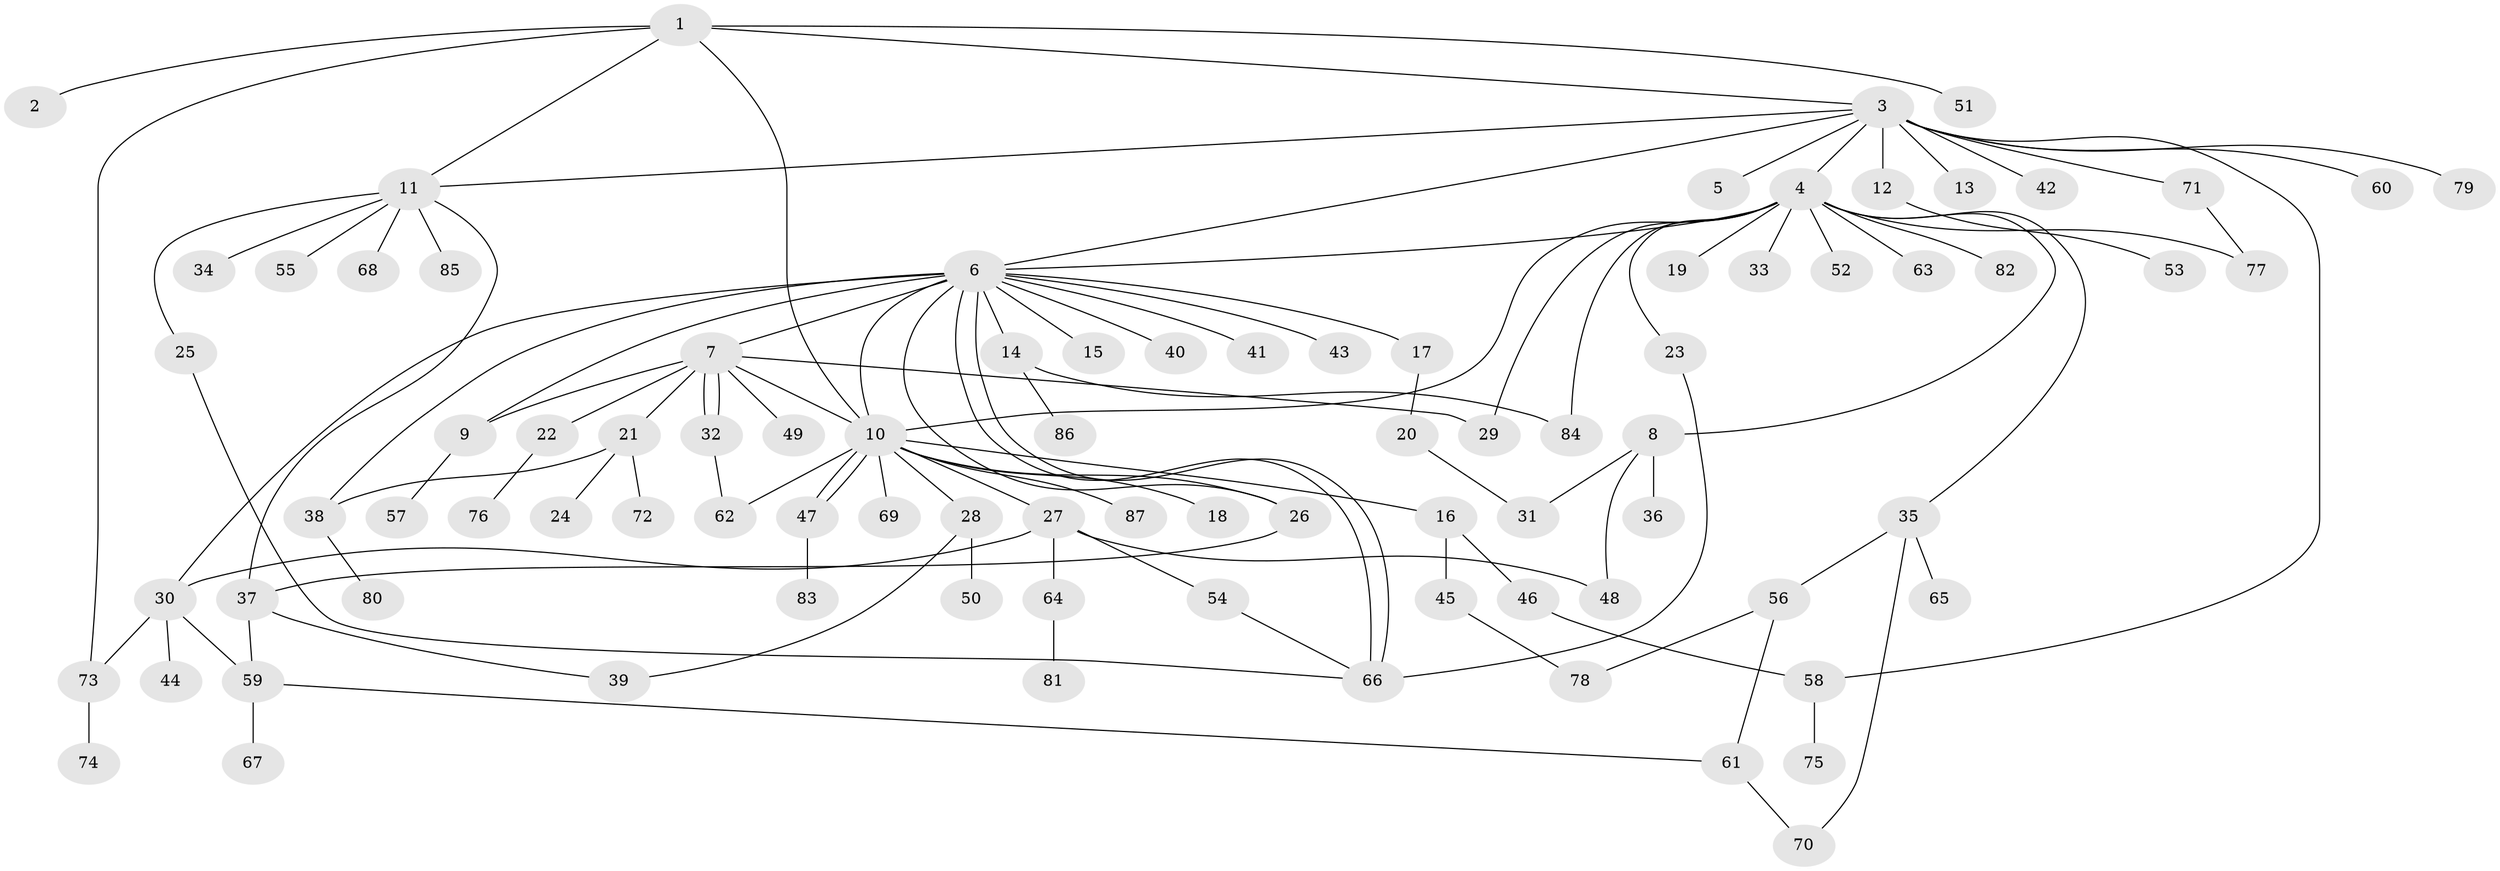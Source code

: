 // coarse degree distribution, {2: 0.2571428571428571, 11: 0.05714285714285714, 1: 0.37142857142857144, 3: 0.05714285714285714, 6: 0.08571428571428572, 10: 0.05714285714285714, 4: 0.08571428571428572, 7: 0.02857142857142857}
// Generated by graph-tools (version 1.1) at 2025/36/03/04/25 23:36:39]
// undirected, 87 vertices, 115 edges
graph export_dot {
  node [color=gray90,style=filled];
  1;
  2;
  3;
  4;
  5;
  6;
  7;
  8;
  9;
  10;
  11;
  12;
  13;
  14;
  15;
  16;
  17;
  18;
  19;
  20;
  21;
  22;
  23;
  24;
  25;
  26;
  27;
  28;
  29;
  30;
  31;
  32;
  33;
  34;
  35;
  36;
  37;
  38;
  39;
  40;
  41;
  42;
  43;
  44;
  45;
  46;
  47;
  48;
  49;
  50;
  51;
  52;
  53;
  54;
  55;
  56;
  57;
  58;
  59;
  60;
  61;
  62;
  63;
  64;
  65;
  66;
  67;
  68;
  69;
  70;
  71;
  72;
  73;
  74;
  75;
  76;
  77;
  78;
  79;
  80;
  81;
  82;
  83;
  84;
  85;
  86;
  87;
  1 -- 2;
  1 -- 3;
  1 -- 10;
  1 -- 11;
  1 -- 51;
  1 -- 73;
  3 -- 4;
  3 -- 5;
  3 -- 6;
  3 -- 11;
  3 -- 12;
  3 -- 13;
  3 -- 42;
  3 -- 58;
  3 -- 60;
  3 -- 71;
  3 -- 79;
  4 -- 6;
  4 -- 8;
  4 -- 10;
  4 -- 19;
  4 -- 23;
  4 -- 29;
  4 -- 33;
  4 -- 35;
  4 -- 52;
  4 -- 63;
  4 -- 77;
  4 -- 82;
  4 -- 84;
  6 -- 7;
  6 -- 9;
  6 -- 10;
  6 -- 14;
  6 -- 15;
  6 -- 17;
  6 -- 26;
  6 -- 30;
  6 -- 38;
  6 -- 40;
  6 -- 41;
  6 -- 43;
  6 -- 66;
  6 -- 66;
  7 -- 9;
  7 -- 10;
  7 -- 21;
  7 -- 22;
  7 -- 29;
  7 -- 32;
  7 -- 32;
  7 -- 49;
  8 -- 31;
  8 -- 36;
  8 -- 48;
  9 -- 57;
  10 -- 16;
  10 -- 18;
  10 -- 26;
  10 -- 27;
  10 -- 28;
  10 -- 47;
  10 -- 47;
  10 -- 62;
  10 -- 69;
  10 -- 87;
  11 -- 25;
  11 -- 34;
  11 -- 37;
  11 -- 55;
  11 -- 68;
  11 -- 85;
  12 -- 53;
  14 -- 84;
  14 -- 86;
  16 -- 45;
  16 -- 46;
  17 -- 20;
  20 -- 31;
  21 -- 24;
  21 -- 38;
  21 -- 72;
  22 -- 76;
  23 -- 66;
  25 -- 66;
  26 -- 37;
  27 -- 30;
  27 -- 48;
  27 -- 54;
  27 -- 64;
  28 -- 39;
  28 -- 50;
  30 -- 44;
  30 -- 59;
  30 -- 73;
  32 -- 62;
  35 -- 56;
  35 -- 65;
  35 -- 70;
  37 -- 39;
  37 -- 59;
  38 -- 80;
  45 -- 78;
  46 -- 58;
  47 -- 83;
  54 -- 66;
  56 -- 61;
  56 -- 78;
  58 -- 75;
  59 -- 61;
  59 -- 67;
  61 -- 70;
  64 -- 81;
  71 -- 77;
  73 -- 74;
}

